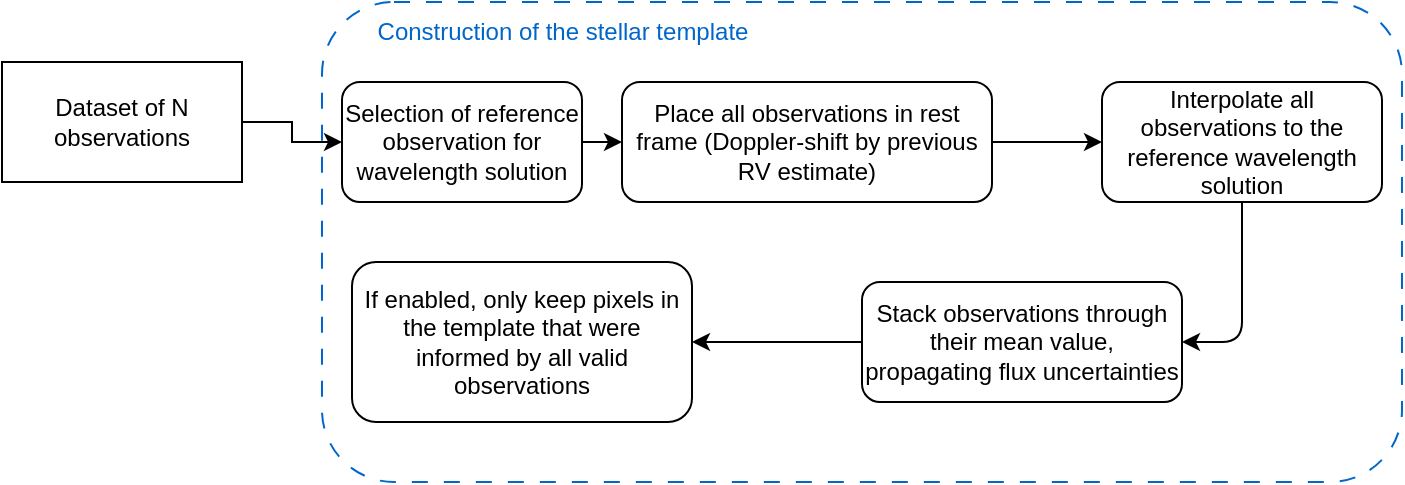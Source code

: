 <mxfile>
    <diagram name="Page-1" id="DHj4D6ZSN1tcyYO8UwVM">
        <mxGraphModel dx="1158" dy="616" grid="1" gridSize="10" guides="1" tooltips="1" connect="1" arrows="1" fold="1" page="1" pageScale="1" pageWidth="750" pageHeight="300" math="0" shadow="0">
            <root>
                <mxCell id="0"/>
                <mxCell id="1" parent="0"/>
                <mxCell id="F-0sIi18hf1uoO0KOUDm-18" value="" style="rounded=1;whiteSpace=wrap;html=1;strokeColor=#0066CC;dashed=1;dashPattern=8 8;" parent="1" vertex="1">
                    <mxGeometry x="180" y="40" width="540" height="240" as="geometry"/>
                </mxCell>
                <mxCell id="F-0sIi18hf1uoO0KOUDm-3" value="" style="edgeStyle=orthogonalEdgeStyle;rounded=0;orthogonalLoop=1;jettySize=auto;html=1;entryX=0;entryY=0.5;entryDx=0;entryDy=0;" parent="1" source="F-0sIi18hf1uoO0KOUDm-1" target="2" edge="1">
                    <mxGeometry relative="1" as="geometry">
                        <mxPoint x="230" y="110" as="targetPoint"/>
                    </mxGeometry>
                </mxCell>
                <mxCell id="F-0sIi18hf1uoO0KOUDm-1" value="Dataset of N observations" style="whiteSpace=wrap;html=1;" parent="1" vertex="1">
                    <mxGeometry x="20" y="70" width="120" height="60" as="geometry"/>
                </mxCell>
                <mxCell id="F-0sIi18hf1uoO0KOUDm-19" value="&lt;span style=&quot;color: rgb(0, 102, 204);&quot;&gt;Construction of the stellar template&lt;/span&gt;" style="text;html=1;align=center;verticalAlign=middle;resizable=0;points=[];autosize=1;strokeColor=none;fillColor=none;" parent="1" vertex="1">
                    <mxGeometry x="195" y="40" width="210" height="30" as="geometry"/>
                </mxCell>
                <mxCell id="4" value="" style="edgeStyle=none;html=1;" edge="1" parent="1" source="2" target="3">
                    <mxGeometry relative="1" as="geometry"/>
                </mxCell>
                <mxCell id="2" value="Selection of reference observation for wavelength solution" style="rounded=1;whiteSpace=wrap;html=1;" vertex="1" parent="1">
                    <mxGeometry x="190" y="80" width="120" height="60" as="geometry"/>
                </mxCell>
                <mxCell id="11" style="edgeStyle=none;html=1;entryX=0;entryY=0.5;entryDx=0;entryDy=0;" edge="1" parent="1" source="3" target="5">
                    <mxGeometry relative="1" as="geometry"/>
                </mxCell>
                <mxCell id="3" value="Place all observations in rest frame (Doppler-shift by previous RV estimate)" style="rounded=1;whiteSpace=wrap;html=1;" vertex="1" parent="1">
                    <mxGeometry x="330" y="80" width="185" height="60" as="geometry"/>
                </mxCell>
                <mxCell id="8" value="" style="edgeStyle=none;html=1;entryX=1;entryY=0.5;entryDx=0;entryDy=0;" edge="1" parent="1" source="5" target="7">
                    <mxGeometry relative="1" as="geometry">
                        <Array as="points">
                            <mxPoint x="640" y="210"/>
                        </Array>
                    </mxGeometry>
                </mxCell>
                <mxCell id="5" value="Interpolate all observations to the reference wavelength solution" style="rounded=1;whiteSpace=wrap;html=1;" vertex="1" parent="1">
                    <mxGeometry x="570" y="80" width="140" height="60" as="geometry"/>
                </mxCell>
                <mxCell id="10" value="" style="edgeStyle=none;html=1;" edge="1" parent="1" source="7" target="9">
                    <mxGeometry relative="1" as="geometry"/>
                </mxCell>
                <mxCell id="7" value="Stack observations through their mean value, propagating flux uncertainties" style="rounded=1;whiteSpace=wrap;html=1;" vertex="1" parent="1">
                    <mxGeometry x="450" y="180" width="160" height="60" as="geometry"/>
                </mxCell>
                <mxCell id="9" value="If enabled, only keep pixels in the template that were informed by all valid observations" style="rounded=1;whiteSpace=wrap;html=1;" vertex="1" parent="1">
                    <mxGeometry x="195" y="170" width="170" height="80" as="geometry"/>
                </mxCell>
            </root>
        </mxGraphModel>
    </diagram>
</mxfile>